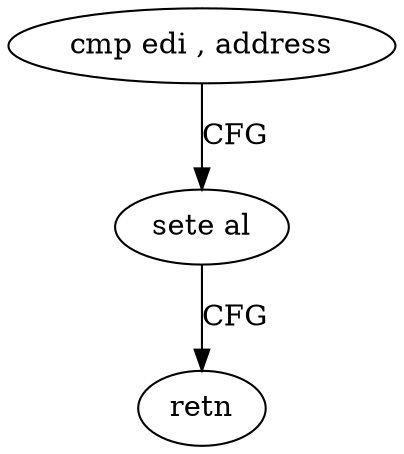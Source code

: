 digraph "func" {
"4204624" [label = "cmp edi , address" ]
"4204627" [label = "sete al" ]
"4204630" [label = "retn" ]
"4204624" -> "4204627" [ label = "CFG" ]
"4204627" -> "4204630" [ label = "CFG" ]
}
